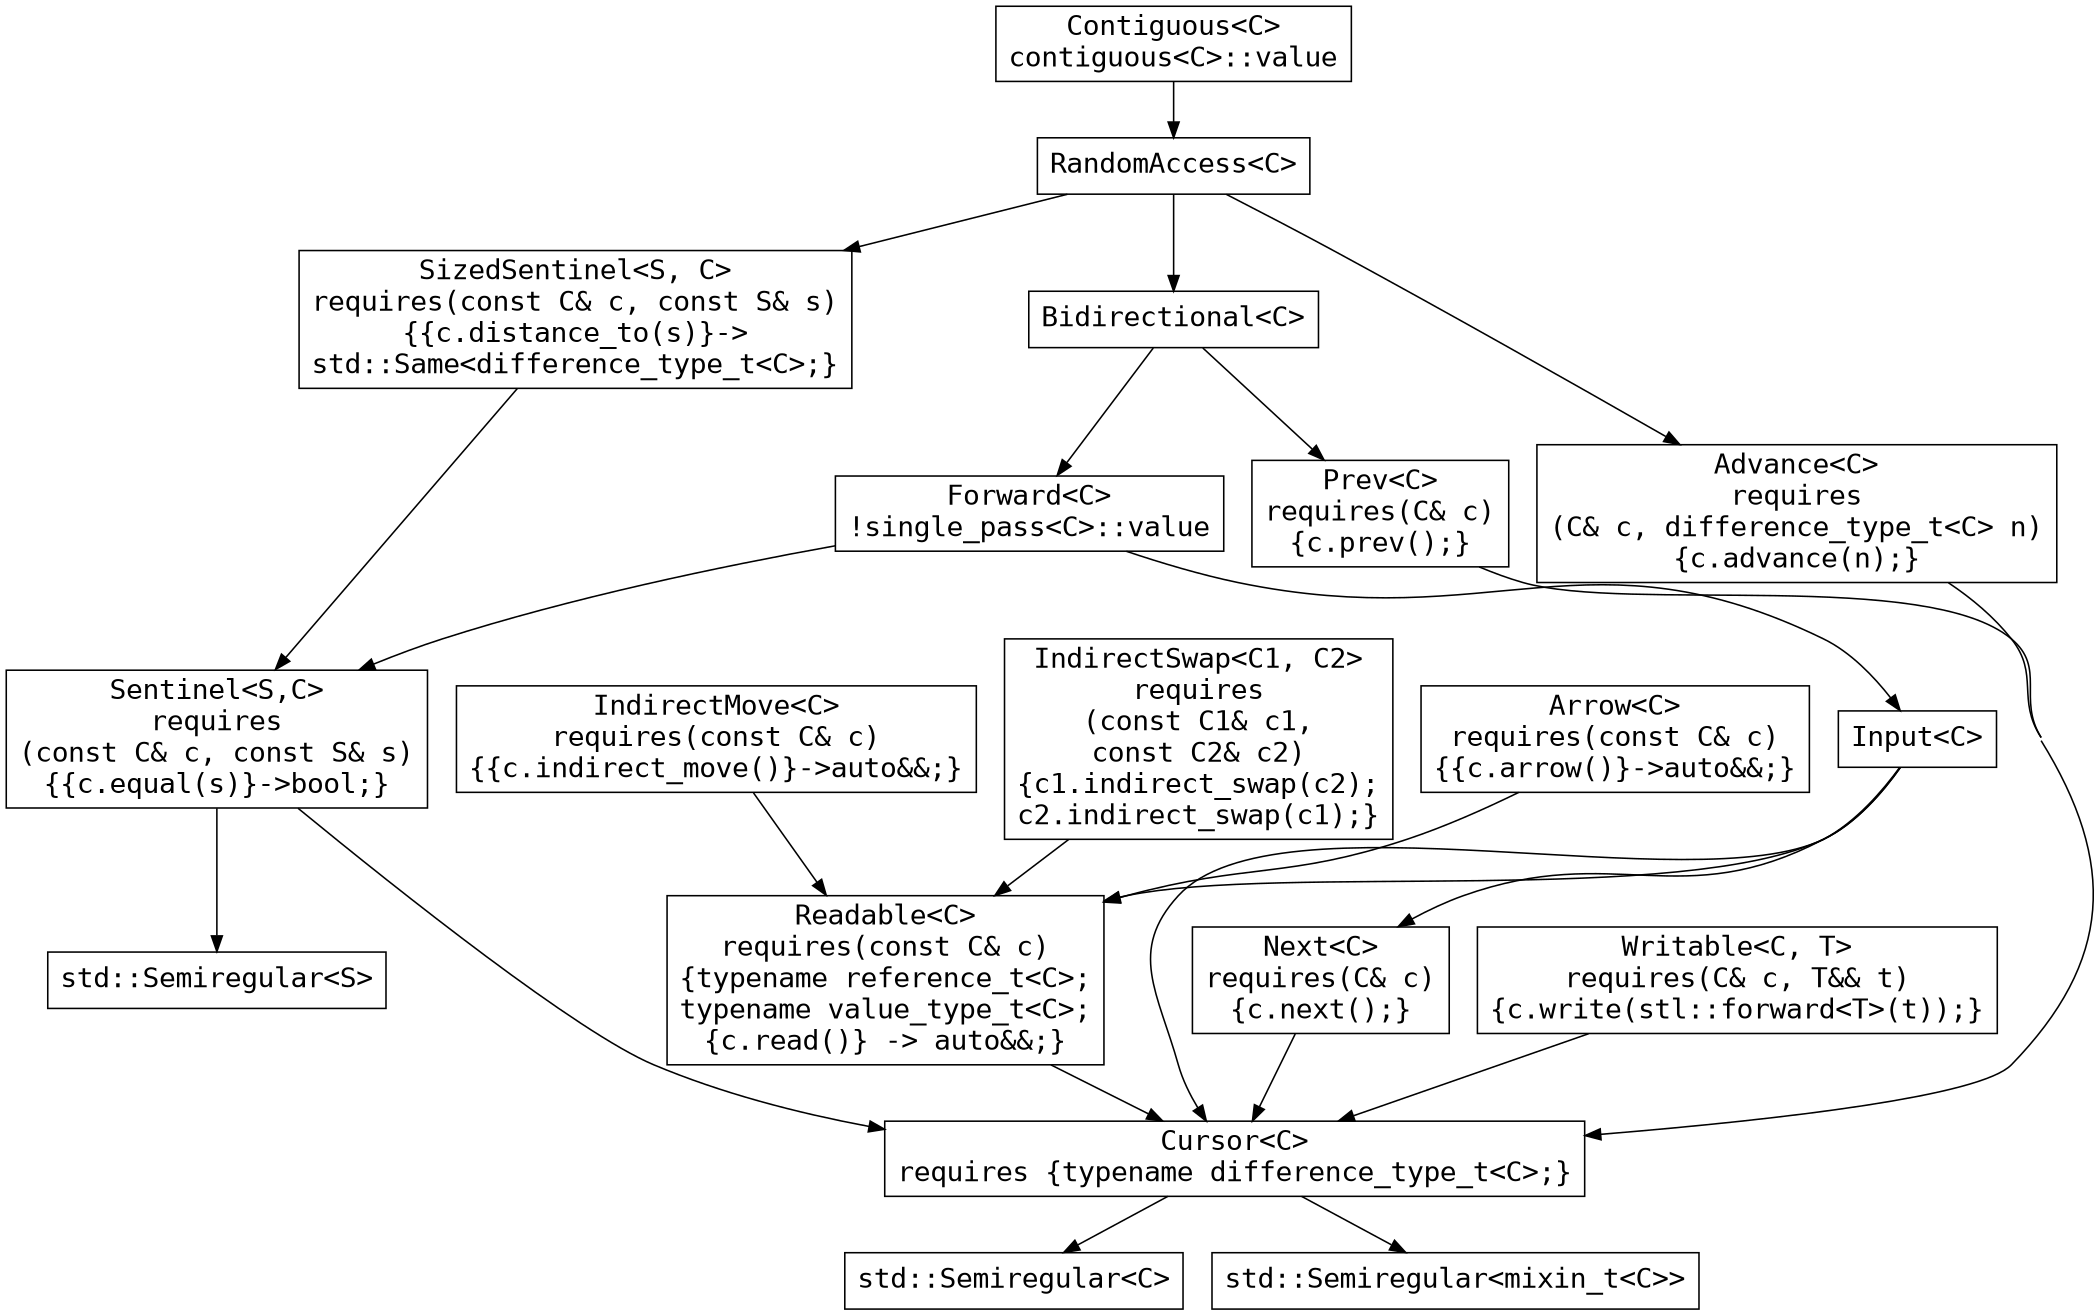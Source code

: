 digraph iterator_concepts
{
  size ="14,14"
  ratio=compress
  concentrate=true
  graph [fontname = "courier" fontsize = 18.0];
  node [fontname = "courier" fontsize = 18.0];
  edge [fontname = "courier" fontsize = 18.0];

  // Nodes
  
  advance [label="Advance<C>\nrequires\n(C& c, difference_type_t<C> n)\n{c.advance(n);}" shape=box]
  arrow [label="Arrow<C>\nrequires(const C& c)\n{{c.arrow()}->auto&&;}" shape=box]
  contiguous [label="Contiguous<C>\ncontiguous<C>::value" shape=box]
  cursor [label="Cursor<C>\nrequires {typename difference_type_t<C>;}" shape=box]
  bidirectional [label="Bidirectional<C>" shape=box]
  forward [label="Forward<C>\n!single_pass<C>::value" shape=box]
  indirectmove [label="IndirectMove<C>\nrequires(const C& c)\n{{c.indirect_move()}->auto&&;}" shape=box]
  indirectswap [label="IndirectSwap<C1, C2>\nrequires\n(const C1& c1,\nconst C2& c2)\n{c1.indirect_swap(c2);\nc2.indirect_swap(c1);}" shape=box]
  input [label="Input<C>" shape=box]
  next [label="Next<C>\nrequires(C& c)\n{c.next();}" shape=box]
  prev [label="Prev<C>\nrequires(C& c)\n{c.prev();}" shape=box]
  randomaccess [label="RandomAccess<C>" shape=box]
  readable [label="Readable<C>\nrequires(const C& c)\n{typename reference_t<C>;\ntypename value_type_t<C>;\n{c.read()} -> auto&&;}" shape=box]
  semiregular [label="std::Semiregular<C>" shape=box]
  semiregular_mx [label="std::Semiregular<mixin_t<C>>" shape=box]
  semiregular_s [label="std::Semiregular<S>" shape=box]
  sentinel [label="Sentinel<S,C>\nrequires\n(const C& c, const S& s)\n{{c.equal(s)}->bool;}" shape=box]
  sizedsentinel [label="SizedSentinel<S, C>\nrequires(const C& c, const S& s)\n{{c.distance_to(s)}->\nstd::Same<difference_type_t<C>;}" shape=box]
  writable [label="Writable<C, T>\nrequires(C& c, T&& t)\n{c.write(stl::forward<T>(t));}" shape=box]
   
  // Edges
  
  cursor -> semiregular;
  cursor -> semiregular_mx;

  readable -> cursor;

  writable -> cursor;

  arrow -> readable;

  next -> cursor;
  prev -> cursor;
  advance -> cursor;

  sentinel -> cursor;
  sentinel -> semiregular_s;
  
  sizedsentinel -> sentinel;
  
  input -> cursor;
  input -> readable;
  input -> next;
  
  forward -> input;
  forward -> sentinel;
  
  bidirectional -> forward;
  bidirectional -> prev;
  
  randomaccess -> bidirectional;
  randomaccess -> advance;
  randomaccess -> sizedsentinel;
  
  contiguous -> randomaccess;

  indirectmove -> readable;

  indirectswap -> readable;

}
